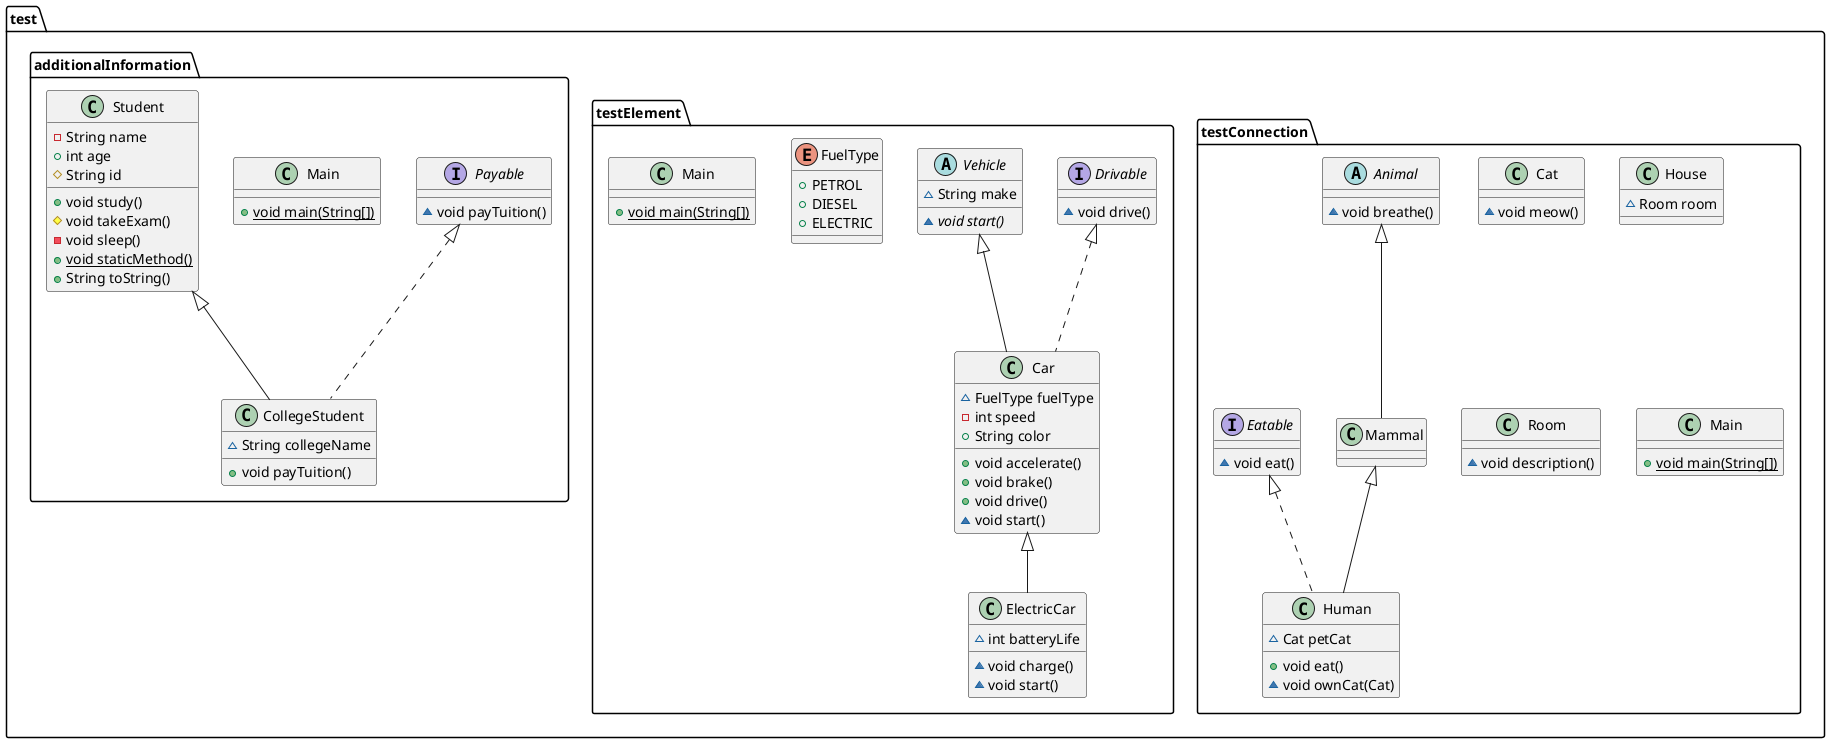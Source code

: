 @startuml
abstract class test.testConnection.Animal {
~ void breathe()
}
interface test.testConnection.Eatable {
~ void eat()
}
class test.testConnection.Mammal {
}
class test.testConnection.Human {
~ Cat petCat
+ void eat()
~ void ownCat(Cat)
}
class test.testConnection.Cat {
~ void meow()
}
class test.testConnection.House {
~ Room room
}
class test.testConnection.Room {
~ void description()
}
class test.testConnection.Main {
+ {static} void main(String[])
}
interface test.testElement.Drivable {
~ void drive()
}
abstract class test.testElement.Vehicle {
~ String make
~ {abstract}void start()
}
enum test.testElement.FuelType {
+  PETROL
+  DIESEL
+  ELECTRIC
}
class test.testElement.ElectricCar {
~ int batteryLife
~ void charge()
~ void start()
}
class test.testElement.Main {
+ {static} void main(String[])
}
class test.testElement.Car {
~ FuelType fuelType
- int speed
+ String color
+ void accelerate()
+ void brake()
+ void drive()
~ void start()
}
interface test.additionalInformation.Payable {
~ void payTuition()
}
class test.additionalInformation.CollegeStudent {
~ String collegeName
+ void payTuition()
}
class test.additionalInformation.Main {
+ {static} void main(String[])
}
class test.additionalInformation.Student {
- String name
+ int age
# String id
+ void study()
# void takeExam()
- void sleep()
+ {static} void staticMethod()
+ String toString()
}


test.testConnection.Animal <|-- test.testConnection.Mammal
test.testConnection.Eatable <|.. test.testConnection.Human
test.testConnection.Mammal <|-- test.testConnection.Human
test.testElement.Car <|-- test.testElement.ElectricCar
test.testElement.Drivable <|.. test.testElement.Car
test.testElement.Vehicle <|-- test.testElement.Car
test.additionalInformation.Payable <|.. test.additionalInformation.CollegeStudent
test.additionalInformation.Student <|-- test.additionalInformation.CollegeStudent
@enduml